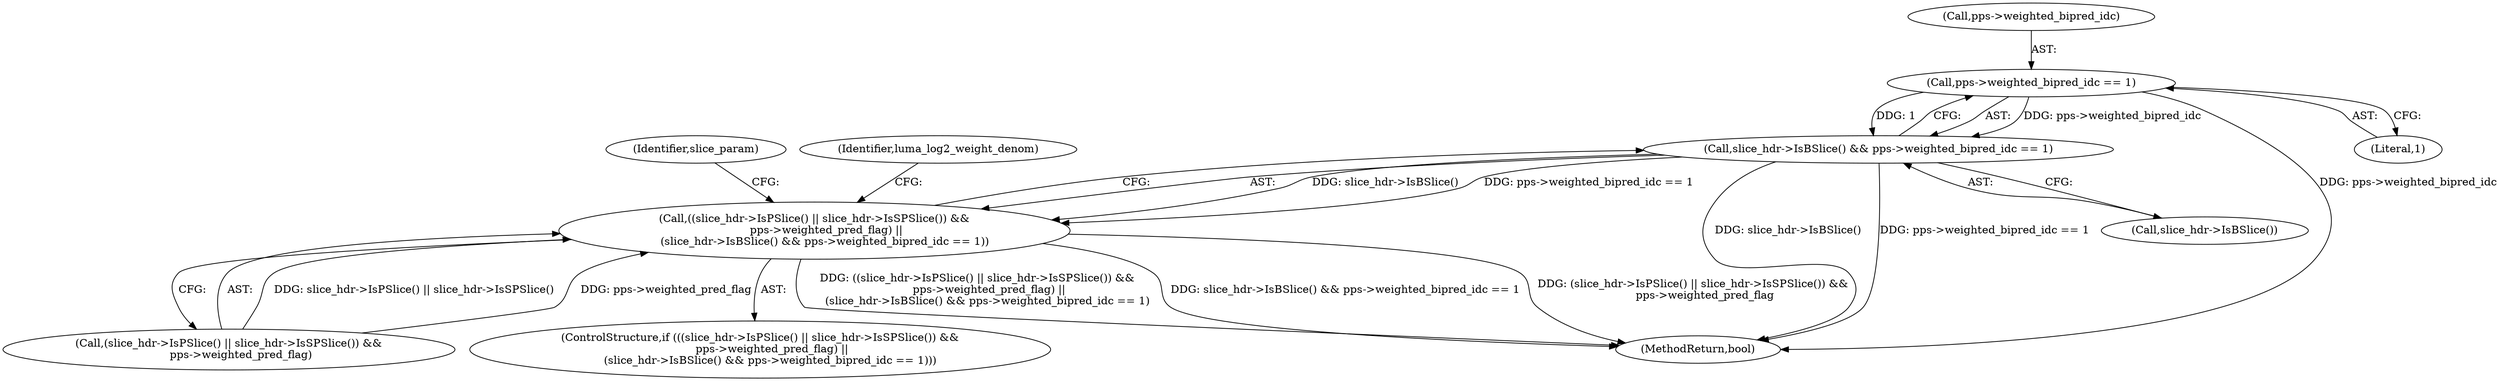 digraph "0_Chrome_70340ce072cee8a0bdcddb5f312d32567b2269f6_15@pointer" {
"1000180" [label="(Call,pps->weighted_bipred_idc == 1)"];
"1000178" [label="(Call,slice_hdr->IsBSlice() && pps->weighted_bipred_idc == 1)"];
"1000170" [label="(Call,((slice_hdr->IsPSlice() || slice_hdr->IsSPSlice()) &&\n       pps->weighted_pred_flag) ||\n      (slice_hdr->IsBSlice() && pps->weighted_bipred_idc == 1))"];
"1000373" [label="(Identifier,slice_param)"];
"1000178" [label="(Call,slice_hdr->IsBSlice() && pps->weighted_bipred_idc == 1)"];
"1000493" [label="(MethodReturn,bool)"];
"1000180" [label="(Call,pps->weighted_bipred_idc == 1)"];
"1000181" [label="(Call,pps->weighted_bipred_idc)"];
"1000170" [label="(Call,((slice_hdr->IsPSlice() || slice_hdr->IsSPSlice()) &&\n       pps->weighted_pred_flag) ||\n      (slice_hdr->IsBSlice() && pps->weighted_bipred_idc == 1))"];
"1000171" [label="(Call,(slice_hdr->IsPSlice() || slice_hdr->IsSPSlice()) &&\n       pps->weighted_pred_flag)"];
"1000179" [label="(Call,slice_hdr->IsBSlice())"];
"1000169" [label="(ControlStructure,if (((slice_hdr->IsPSlice() || slice_hdr->IsSPSlice()) &&\n       pps->weighted_pred_flag) ||\n      (slice_hdr->IsBSlice() && pps->weighted_bipred_idc == 1)))"];
"1000187" [label="(Identifier,luma_log2_weight_denom)"];
"1000184" [label="(Literal,1)"];
"1000180" -> "1000178"  [label="AST: "];
"1000180" -> "1000184"  [label="CFG: "];
"1000181" -> "1000180"  [label="AST: "];
"1000184" -> "1000180"  [label="AST: "];
"1000178" -> "1000180"  [label="CFG: "];
"1000180" -> "1000493"  [label="DDG: pps->weighted_bipred_idc"];
"1000180" -> "1000178"  [label="DDG: pps->weighted_bipred_idc"];
"1000180" -> "1000178"  [label="DDG: 1"];
"1000178" -> "1000170"  [label="AST: "];
"1000178" -> "1000179"  [label="CFG: "];
"1000179" -> "1000178"  [label="AST: "];
"1000170" -> "1000178"  [label="CFG: "];
"1000178" -> "1000493"  [label="DDG: slice_hdr->IsBSlice()"];
"1000178" -> "1000493"  [label="DDG: pps->weighted_bipred_idc == 1"];
"1000178" -> "1000170"  [label="DDG: slice_hdr->IsBSlice()"];
"1000178" -> "1000170"  [label="DDG: pps->weighted_bipred_idc == 1"];
"1000170" -> "1000169"  [label="AST: "];
"1000170" -> "1000171"  [label="CFG: "];
"1000171" -> "1000170"  [label="AST: "];
"1000187" -> "1000170"  [label="CFG: "];
"1000373" -> "1000170"  [label="CFG: "];
"1000170" -> "1000493"  [label="DDG: slice_hdr->IsBSlice() && pps->weighted_bipred_idc == 1"];
"1000170" -> "1000493"  [label="DDG: (slice_hdr->IsPSlice() || slice_hdr->IsSPSlice()) &&\n       pps->weighted_pred_flag"];
"1000170" -> "1000493"  [label="DDG: ((slice_hdr->IsPSlice() || slice_hdr->IsSPSlice()) &&\n       pps->weighted_pred_flag) ||\n      (slice_hdr->IsBSlice() && pps->weighted_bipred_idc == 1)"];
"1000171" -> "1000170"  [label="DDG: slice_hdr->IsPSlice() || slice_hdr->IsSPSlice()"];
"1000171" -> "1000170"  [label="DDG: pps->weighted_pred_flag"];
}
